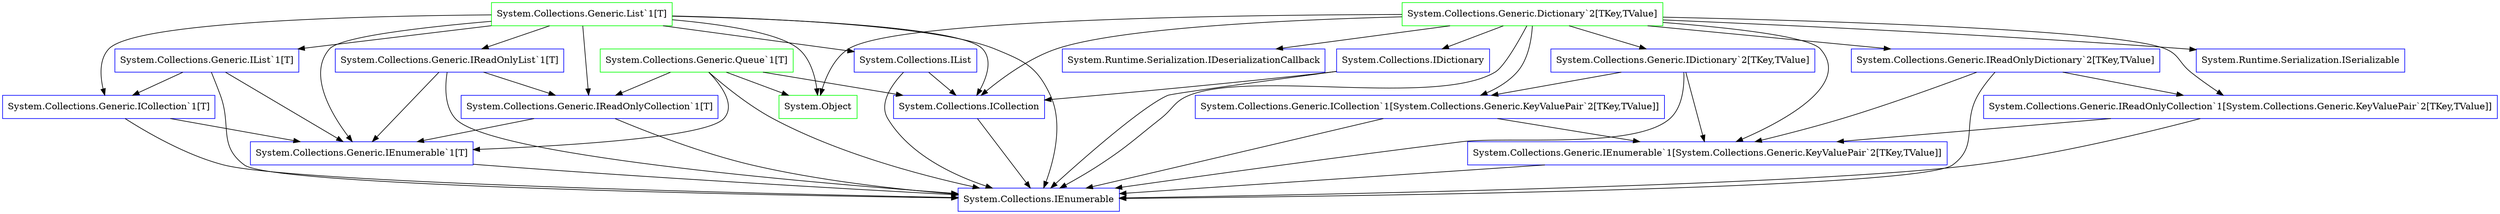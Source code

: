 digraph {
	node [shape=rect]
	"System.Collections.Generic.List`1[T]" [color=green]
	"System.Collections.Generic.List`1[T]" -> "System.Object"
	"System.Collections.Generic.List`1[T]" -> "System.Collections.Generic.IList`1[T]"
	"System.Collections.Generic.List`1[T]" -> "System.Collections.Generic.ICollection`1[T]"
	"System.Collections.Generic.List`1[T]" -> "System.Collections.Generic.IEnumerable`1[T]"
	"System.Collections.Generic.List`1[T]" -> "System.Collections.IEnumerable"
	"System.Collections.Generic.List`1[T]" -> "System.Collections.IList"
	"System.Collections.Generic.List`1[T]" -> "System.Collections.ICollection"
	"System.Collections.Generic.List`1[T]" -> "System.Collections.Generic.IReadOnlyList`1[T]"
	"System.Collections.Generic.List`1[T]" -> "System.Collections.Generic.IReadOnlyCollection`1[T]"
	"System.Object" [color=green]
	"System.Collections.Generic.IList`1[T]" [color=blue]
	"System.Collections.Generic.IList`1[T]" -> "System.Collections.Generic.ICollection`1[T]"
	"System.Collections.Generic.IList`1[T]" -> "System.Collections.Generic.IEnumerable`1[T]"
	"System.Collections.Generic.IList`1[T]" -> "System.Collections.IEnumerable"
	"System.Collections.Generic.ICollection`1[T]" [color=blue]
	"System.Collections.Generic.ICollection`1[T]" -> "System.Collections.Generic.IEnumerable`1[T]"
	"System.Collections.Generic.ICollection`1[T]" -> "System.Collections.IEnumerable"
	"System.Collections.Generic.IEnumerable`1[T]" [color=blue]
	"System.Collections.Generic.IEnumerable`1[T]" -> "System.Collections.IEnumerable"
	"System.Collections.IEnumerable" [color=blue]
	"System.Collections.IList" [color=blue]
	"System.Collections.IList" -> "System.Collections.ICollection"
	"System.Collections.IList" -> "System.Collections.IEnumerable"
	"System.Collections.ICollection" [color=blue]
	"System.Collections.ICollection" -> "System.Collections.IEnumerable"
	"System.Collections.Generic.IReadOnlyList`1[T]" [color=blue]
	"System.Collections.Generic.IReadOnlyList`1[T]" -> "System.Collections.Generic.IReadOnlyCollection`1[T]"
	"System.Collections.Generic.IReadOnlyList`1[T]" -> "System.Collections.Generic.IEnumerable`1[T]"
	"System.Collections.Generic.IReadOnlyList`1[T]" -> "System.Collections.IEnumerable"
	"System.Collections.Generic.IReadOnlyCollection`1[T]" [color=blue]
	"System.Collections.Generic.IReadOnlyCollection`1[T]" -> "System.Collections.Generic.IEnumerable`1[T]"
	"System.Collections.Generic.IReadOnlyCollection`1[T]" -> "System.Collections.IEnumerable"
	"System.Collections.Generic.Dictionary`2[TKey,TValue]" [color=green]
	"System.Collections.Generic.Dictionary`2[TKey,TValue]" -> "System.Object"
	"System.Collections.Generic.Dictionary`2[TKey,TValue]" -> "System.Collections.Generic.IDictionary`2[TKey,TValue]"
	"System.Collections.Generic.Dictionary`2[TKey,TValue]" -> "System.Collections.Generic.ICollection`1[System.Collections.Generic.KeyValuePair`2[TKey,TValue]]"
	"System.Collections.Generic.Dictionary`2[TKey,TValue]" -> "System.Collections.Generic.IEnumerable`1[System.Collections.Generic.KeyValuePair`2[TKey,TValue]]"
	"System.Collections.Generic.Dictionary`2[TKey,TValue]" -> "System.Collections.IEnumerable"
	"System.Collections.Generic.Dictionary`2[TKey,TValue]" -> "System.Collections.IDictionary"
	"System.Collections.Generic.Dictionary`2[TKey,TValue]" -> "System.Collections.ICollection"
	"System.Collections.Generic.Dictionary`2[TKey,TValue]" -> "System.Collections.Generic.IReadOnlyDictionary`2[TKey,TValue]"
	"System.Collections.Generic.Dictionary`2[TKey,TValue]" -> "System.Collections.Generic.IReadOnlyCollection`1[System.Collections.Generic.KeyValuePair`2[TKey,TValue]]"
	"System.Collections.Generic.Dictionary`2[TKey,TValue]" -> "System.Runtime.Serialization.ISerializable"
	"System.Collections.Generic.Dictionary`2[TKey,TValue]" -> "System.Runtime.Serialization.IDeserializationCallback"
	"System.Collections.Generic.IDictionary`2[TKey,TValue]" [color=blue]
	"System.Collections.Generic.IDictionary`2[TKey,TValue]" -> "System.Collections.Generic.ICollection`1[System.Collections.Generic.KeyValuePair`2[TKey,TValue]]"
	"System.Collections.Generic.IDictionary`2[TKey,TValue]" -> "System.Collections.Generic.IEnumerable`1[System.Collections.Generic.KeyValuePair`2[TKey,TValue]]"
	"System.Collections.Generic.IDictionary`2[TKey,TValue]" -> "System.Collections.IEnumerable"
	"System.Collections.Generic.ICollection`1[System.Collections.Generic.KeyValuePair`2[TKey,TValue]]" [color=blue]
	"System.Collections.Generic.ICollection`1[System.Collections.Generic.KeyValuePair`2[TKey,TValue]]" -> "System.Collections.Generic.IEnumerable`1[System.Collections.Generic.KeyValuePair`2[TKey,TValue]]"
	"System.Collections.Generic.ICollection`1[System.Collections.Generic.KeyValuePair`2[TKey,TValue]]" -> "System.Collections.IEnumerable"
	"System.Collections.Generic.IEnumerable`1[System.Collections.Generic.KeyValuePair`2[TKey,TValue]]" [color=blue]
	"System.Collections.Generic.IEnumerable`1[System.Collections.Generic.KeyValuePair`2[TKey,TValue]]" -> "System.Collections.IEnumerable"
	"System.Collections.IDictionary" [color=blue]
	"System.Collections.IDictionary" -> "System.Collections.ICollection"
	"System.Collections.IDictionary" -> "System.Collections.IEnumerable"
	"System.Collections.Generic.IReadOnlyDictionary`2[TKey,TValue]" [color=blue]
	"System.Collections.Generic.IReadOnlyDictionary`2[TKey,TValue]" -> "System.Collections.Generic.IReadOnlyCollection`1[System.Collections.Generic.KeyValuePair`2[TKey,TValue]]"
	"System.Collections.Generic.IReadOnlyDictionary`2[TKey,TValue]" -> "System.Collections.Generic.IEnumerable`1[System.Collections.Generic.KeyValuePair`2[TKey,TValue]]"
	"System.Collections.Generic.IReadOnlyDictionary`2[TKey,TValue]" -> "System.Collections.IEnumerable"
	"System.Collections.Generic.IReadOnlyCollection`1[System.Collections.Generic.KeyValuePair`2[TKey,TValue]]" [color=blue]
	"System.Collections.Generic.IReadOnlyCollection`1[System.Collections.Generic.KeyValuePair`2[TKey,TValue]]" -> "System.Collections.Generic.IEnumerable`1[System.Collections.Generic.KeyValuePair`2[TKey,TValue]]"
	"System.Collections.Generic.IReadOnlyCollection`1[System.Collections.Generic.KeyValuePair`2[TKey,TValue]]" -> "System.Collections.IEnumerable"
	"System.Runtime.Serialization.ISerializable" [color=blue]
	"System.Runtime.Serialization.IDeserializationCallback" [color=blue]
	"System.Collections.Generic.Queue`1[T]" [color=green]
	"System.Collections.Generic.Queue`1[T]" -> "System.Object"
	"System.Collections.Generic.Queue`1[T]" -> "System.Collections.Generic.IEnumerable`1[T]"
	"System.Collections.Generic.Queue`1[T]" -> "System.Collections.IEnumerable"
	"System.Collections.Generic.Queue`1[T]" -> "System.Collections.ICollection"
	"System.Collections.Generic.Queue`1[T]" -> "System.Collections.Generic.IReadOnlyCollection`1[T]"
}
